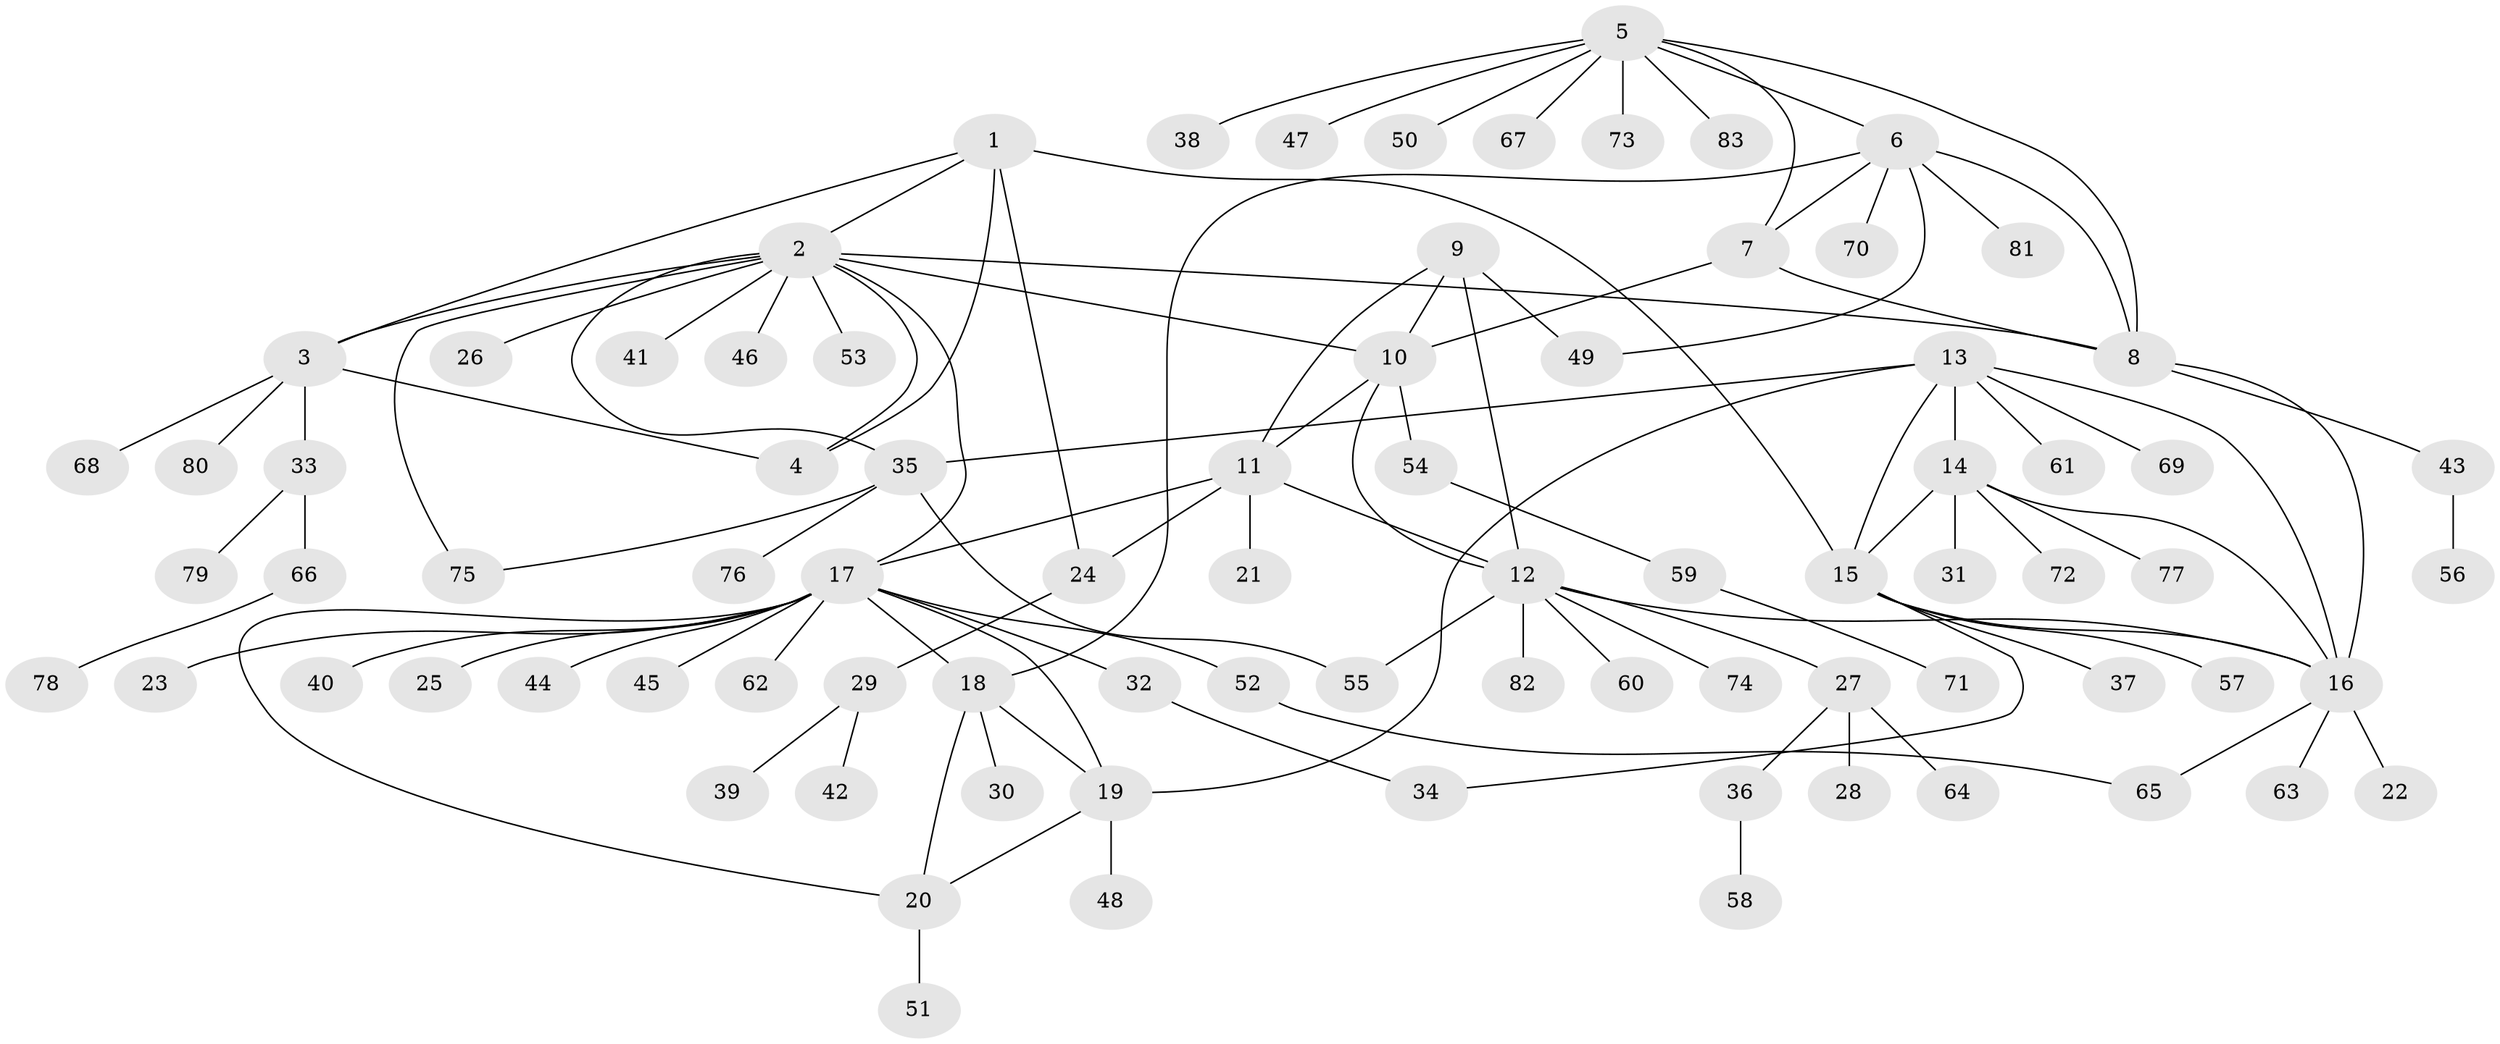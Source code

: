 // Generated by graph-tools (version 1.1) at 2025/55/03/09/25 04:55:04]
// undirected, 83 vertices, 110 edges
graph export_dot {
graph [start="1"]
  node [color=gray90,style=filled];
  1;
  2;
  3;
  4;
  5;
  6;
  7;
  8;
  9;
  10;
  11;
  12;
  13;
  14;
  15;
  16;
  17;
  18;
  19;
  20;
  21;
  22;
  23;
  24;
  25;
  26;
  27;
  28;
  29;
  30;
  31;
  32;
  33;
  34;
  35;
  36;
  37;
  38;
  39;
  40;
  41;
  42;
  43;
  44;
  45;
  46;
  47;
  48;
  49;
  50;
  51;
  52;
  53;
  54;
  55;
  56;
  57;
  58;
  59;
  60;
  61;
  62;
  63;
  64;
  65;
  66;
  67;
  68;
  69;
  70;
  71;
  72;
  73;
  74;
  75;
  76;
  77;
  78;
  79;
  80;
  81;
  82;
  83;
  1 -- 2;
  1 -- 3;
  1 -- 4;
  1 -- 15;
  1 -- 24;
  2 -- 3;
  2 -- 4;
  2 -- 8;
  2 -- 10;
  2 -- 17;
  2 -- 26;
  2 -- 35;
  2 -- 41;
  2 -- 46;
  2 -- 53;
  2 -- 75;
  3 -- 4;
  3 -- 33;
  3 -- 68;
  3 -- 80;
  5 -- 6;
  5 -- 7;
  5 -- 8;
  5 -- 38;
  5 -- 47;
  5 -- 50;
  5 -- 67;
  5 -- 73;
  5 -- 83;
  6 -- 7;
  6 -- 8;
  6 -- 18;
  6 -- 49;
  6 -- 70;
  6 -- 81;
  7 -- 8;
  7 -- 10;
  8 -- 16;
  8 -- 43;
  9 -- 10;
  9 -- 11;
  9 -- 12;
  9 -- 49;
  10 -- 11;
  10 -- 12;
  10 -- 54;
  11 -- 12;
  11 -- 17;
  11 -- 21;
  11 -- 24;
  12 -- 16;
  12 -- 27;
  12 -- 55;
  12 -- 60;
  12 -- 74;
  12 -- 82;
  13 -- 14;
  13 -- 15;
  13 -- 16;
  13 -- 19;
  13 -- 35;
  13 -- 61;
  13 -- 69;
  14 -- 15;
  14 -- 16;
  14 -- 31;
  14 -- 72;
  14 -- 77;
  15 -- 16;
  15 -- 34;
  15 -- 37;
  15 -- 57;
  16 -- 22;
  16 -- 63;
  16 -- 65;
  17 -- 18;
  17 -- 19;
  17 -- 20;
  17 -- 23;
  17 -- 25;
  17 -- 32;
  17 -- 40;
  17 -- 44;
  17 -- 45;
  17 -- 52;
  17 -- 62;
  18 -- 19;
  18 -- 20;
  18 -- 30;
  19 -- 20;
  19 -- 48;
  20 -- 51;
  24 -- 29;
  27 -- 28;
  27 -- 36;
  27 -- 64;
  29 -- 39;
  29 -- 42;
  32 -- 34;
  33 -- 66;
  33 -- 79;
  35 -- 55;
  35 -- 75;
  35 -- 76;
  36 -- 58;
  43 -- 56;
  52 -- 65;
  54 -- 59;
  59 -- 71;
  66 -- 78;
}
